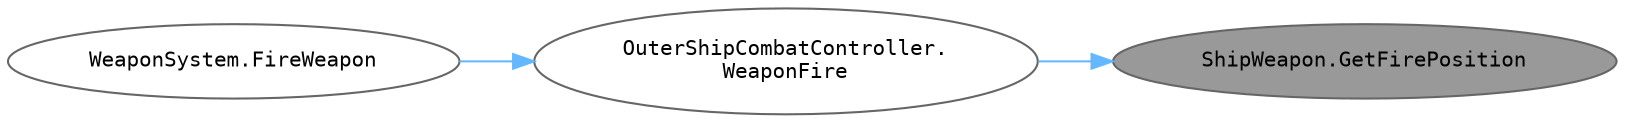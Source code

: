 digraph "ShipWeapon.GetFirePosition"
{
 // INTERACTIVE_SVG=YES
 // LATEX_PDF_SIZE
  bgcolor="transparent";
  edge [fontname=Helvetica,fontsize=10,labelfontname=Helvetica,labelfontsize=10];
  node [fontname=Helvetica,fontsize=10,fontname=Consolas fontsize=10 style=filled height=0.2 width=0.4 margin=0.1];
  rankdir="RL";
  Node1 [id="Node000001",label="ShipWeapon.GetFirePosition",height=0.2,width=0.4,color="gray40", fillcolor="grey60", style="filled", fontcolor="black",tooltip="무기의 타입을 반환합니다."];
  Node1 -> Node2 [id="edge1_Node000001_Node000002",dir="back",color="steelblue1",style="solid",tooltip=" "];
  Node2 [id="Node000002",label="OuterShipCombatController.\lWeaponFire",height=0.2,width=0.4,color="grey40", fillcolor="white", style="filled",URL="$class_outer_ship_combat_controller.html#a11ae7e43fcd5261ae159ccffb975dba9",tooltip="지정된 함선이 무기를 발사하도록 시도합니다. 무기가 준비되지 않았거나 대상이 없으면 실패합니다."];
  Node2 -> Node3 [id="edge2_Node000002_Node000003",dir="back",color="steelblue1",style="solid",tooltip=" "];
  Node3 [id="Node000003",label="WeaponSystem.FireWeapon",height=0.2,width=0.4,color="grey40", fillcolor="white", style="filled",URL="$class_weapon_system.html#a64079bfedade35f6d709125c2e037aa6",tooltip="지정한 인덱스의 무기를 대상에게 발사합니다. 무기가 준비된 상태일 경우에만 발사됩니다."];
}
